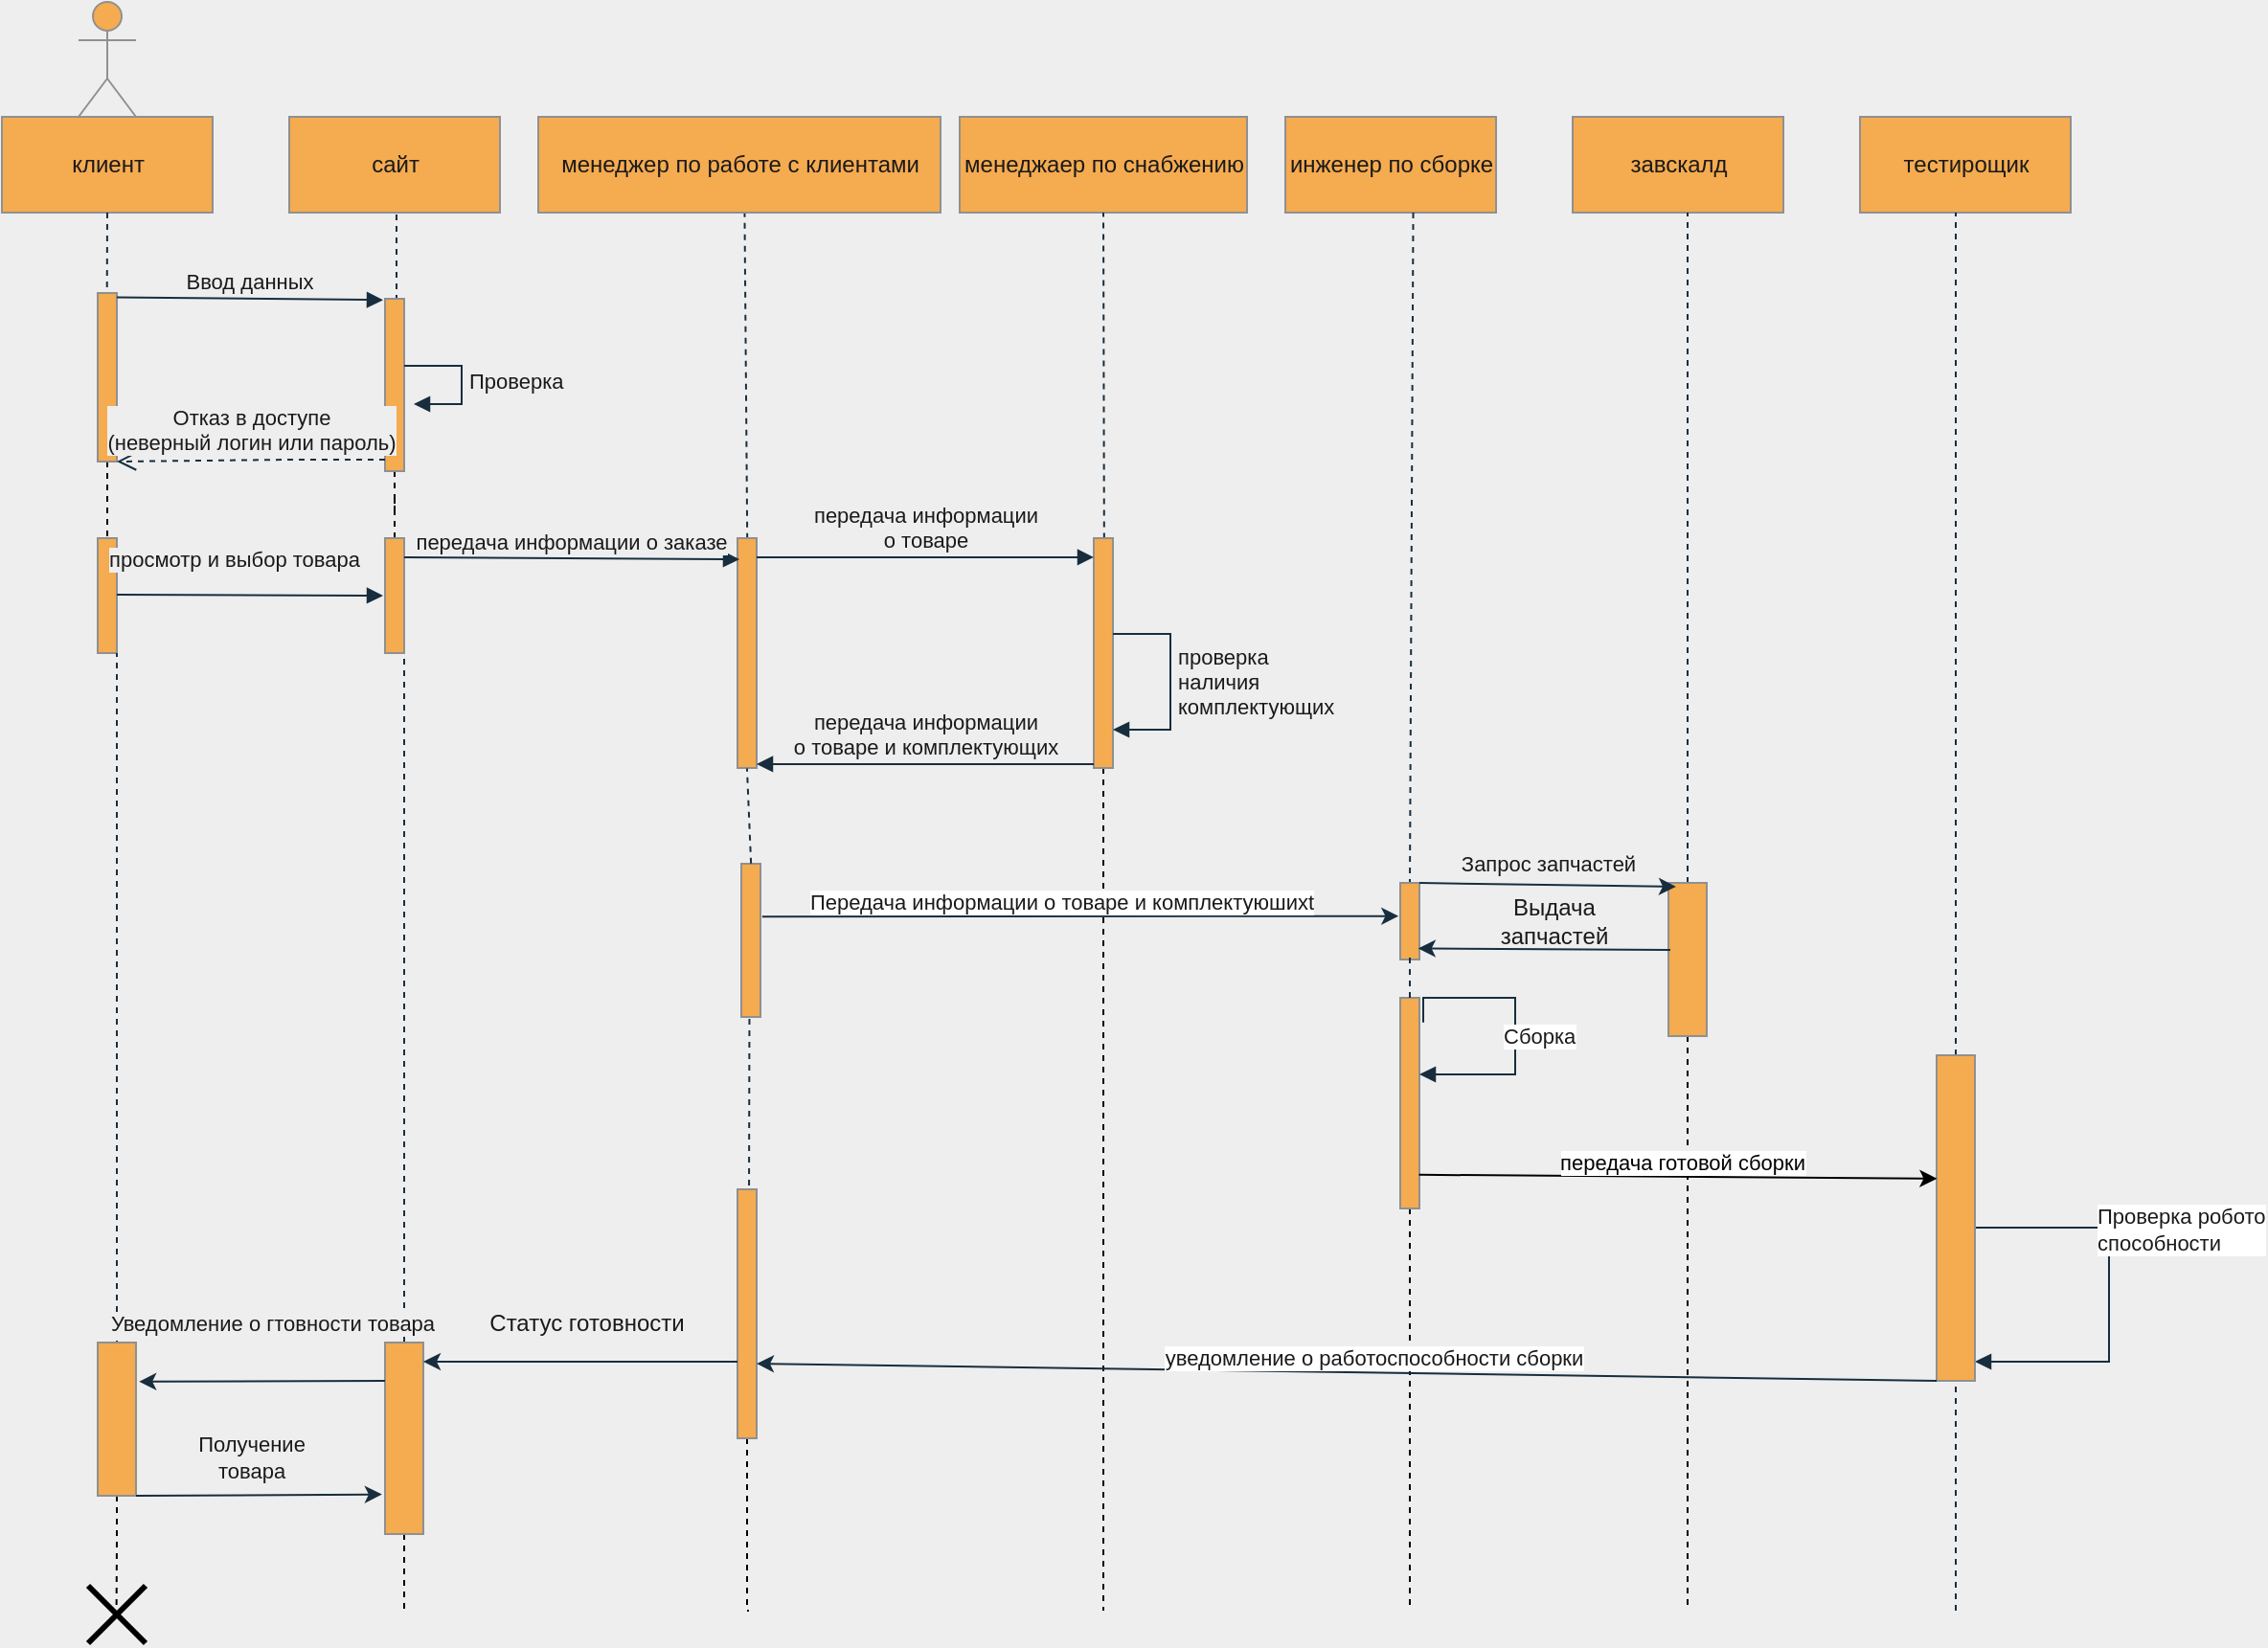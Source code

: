 <mxfile version="20.3.0" type="device" pages="2"><diagram id="dsEDu7RvMH9ERqhJZ6Z3" name="Страница 1"><mxGraphModel dx="1391" dy="982" grid="1" gridSize="10" guides="1" tooltips="1" connect="1" arrows="1" fold="1" page="1" pageScale="1" pageWidth="827" pageHeight="1169" background="#EEEEEE" math="0" shadow="0"><root><mxCell id="0"/><mxCell id="1" parent="0"/><mxCell id="sp6mGLKdMojfgskd4zBs-1" value="" style="shape=umlActor;verticalLabelPosition=bottom;verticalAlign=top;html=1;fillColor=#F5AB50;strokeColor=#909090;fontColor=#1A1A1A;" parent="1" vertex="1"><mxGeometry x="60" y="80" width="30" height="60" as="geometry"/></mxCell><mxCell id="HQWqALS0VTjssMPmWipW-6" style="edgeStyle=orthogonalEdgeStyle;rounded=0;orthogonalLoop=1;jettySize=auto;html=1;entryX=0.5;entryY=0;entryDx=0;entryDy=0;entryPerimeter=0;dashed=1;strokeColor=default;endArrow=none;endFill=0;" parent="1" source="sp6mGLKdMojfgskd4zBs-2" target="sp6mGLKdMojfgskd4zBs-253" edge="1"><mxGeometry relative="1" as="geometry"/></mxCell><mxCell id="sp6mGLKdMojfgskd4zBs-2" value="" style="html=1;points=[];perimeter=orthogonalPerimeter;fillColor=#F5AB50;strokeColor=#909090;fontColor=#1A1A1A;" parent="1" vertex="1"><mxGeometry x="70" y="232" width="10" height="88" as="geometry"/></mxCell><mxCell id="sp6mGLKdMojfgskd4zBs-5" value="клиент" style="html=1;fillColor=#F5AB50;strokeColor=#909090;fontColor=#1A1A1A;" parent="1" vertex="1"><mxGeometry x="20" y="140" width="110" height="50" as="geometry"/></mxCell><mxCell id="sp6mGLKdMojfgskd4zBs-221" value="&lt;br&gt;" style="endArrow=none;dashed=1;html=1;rounded=0;entryX=0.486;entryY=-0.003;entryDx=0;entryDy=0;entryPerimeter=0;endFill=0;labelBackgroundColor=#EEEEEE;strokeColor=#182E3E;fontColor=#1A1A1A;" parent="1" target="sp6mGLKdMojfgskd4zBs-2" edge="1"><mxGeometry width="160" relative="1" as="geometry"><mxPoint x="75" y="190" as="sourcePoint"/><mxPoint x="210" y="210" as="targetPoint"/></mxGeometry></mxCell><mxCell id="sp6mGLKdMojfgskd4zBs-223" value="инженер по сборке" style="html=1;fillColor=#F5AB50;strokeColor=#909090;fontColor=#1A1A1A;" parent="1" vertex="1"><mxGeometry x="690" y="140" width="110" height="50" as="geometry"/></mxCell><mxCell id="sp6mGLKdMojfgskd4zBs-224" value="менеджаер по снабжению" style="html=1;fillColor=#F5AB50;strokeColor=#909090;fontColor=#1A1A1A;" parent="1" vertex="1"><mxGeometry x="520" y="140" width="150" height="50" as="geometry"/></mxCell><mxCell id="sp6mGLKdMojfgskd4zBs-225" value="менеджер по работе с клиентами" style="html=1;fillColor=#F5AB50;strokeColor=#909090;fontColor=#1A1A1A;" parent="1" vertex="1"><mxGeometry x="300" y="140" width="210" height="50" as="geometry"/></mxCell><mxCell id="sp6mGLKdMojfgskd4zBs-226" value="сайт" style="html=1;fillColor=#F5AB50;strokeColor=#909090;fontColor=#1A1A1A;" parent="1" vertex="1"><mxGeometry x="170" y="140" width="110" height="50" as="geometry"/></mxCell><mxCell id="sp6mGLKdMojfgskd4zBs-227" value="тестирощик" style="html=1;fillColor=#F5AB50;strokeColor=#909090;fontColor=#1A1A1A;" parent="1" vertex="1"><mxGeometry x="990" y="140" width="110" height="50" as="geometry"/></mxCell><mxCell id="sp6mGLKdMojfgskd4zBs-233" value="завскалд" style="html=1;fillColor=#F5AB50;strokeColor=#909090;fontColor=#1A1A1A;" parent="1" vertex="1"><mxGeometry x="840" y="140" width="110" height="50" as="geometry"/></mxCell><mxCell id="sp6mGLKdMojfgskd4zBs-234" value="" style="endArrow=none;dashed=1;html=1;rounded=0;labelBackgroundColor=#EEEEEE;strokeColor=#182E3E;fontColor=#1A1A1A;" parent="1" edge="1"><mxGeometry width="50" height="50" relative="1" as="geometry"><mxPoint x="900" y="540" as="sourcePoint"/><mxPoint x="900" y="190" as="targetPoint"/></mxGeometry></mxCell><mxCell id="sp6mGLKdMojfgskd4zBs-235" value="" style="endArrow=none;dashed=1;html=1;rounded=0;labelBackgroundColor=#EEEEEE;strokeColor=#182E3E;fontColor=#1A1A1A;exitX=0.5;exitY=0.025;exitDx=0;exitDy=0;exitPerimeter=0;entryX=0.607;entryY=0.996;entryDx=0;entryDy=0;entryPerimeter=0;" parent="1" source="a_GXbXLq9cCp_PkyJUmx-1" target="sp6mGLKdMojfgskd4zBs-223" edge="1"><mxGeometry width="50" height="50" relative="1" as="geometry"><mxPoint x="750" y="530" as="sourcePoint"/><mxPoint x="750" y="190" as="targetPoint"/></mxGeometry></mxCell><mxCell id="sp6mGLKdMojfgskd4zBs-236" value="" style="endArrow=none;dashed=1;html=1;rounded=0;exitX=0.542;exitY=0.002;exitDx=0;exitDy=0;exitPerimeter=0;entryX=0.5;entryY=1;entryDx=0;entryDy=0;labelBackgroundColor=#EEEEEE;strokeColor=#182E3E;fontColor=#1A1A1A;" parent="1" source="sp6mGLKdMojfgskd4zBs-243" target="sp6mGLKdMojfgskd4zBs-224" edge="1"><mxGeometry width="50" height="50" relative="1" as="geometry"><mxPoint x="590" y="240" as="sourcePoint"/><mxPoint x="590" y="190" as="targetPoint"/></mxGeometry></mxCell><mxCell id="sp6mGLKdMojfgskd4zBs-237" value="" style="endArrow=none;dashed=1;html=1;rounded=0;exitX=0.51;exitY=0.003;exitDx=0;exitDy=0;exitPerimeter=0;entryX=0.513;entryY=1.009;entryDx=0;entryDy=0;labelBackgroundColor=#EEEEEE;strokeColor=#182E3E;fontColor=#1A1A1A;entryPerimeter=0;" parent="1" source="sp6mGLKdMojfgskd4zBs-256" target="sp6mGLKdMojfgskd4zBs-225" edge="1"><mxGeometry width="50" height="50" relative="1" as="geometry"><mxPoint x="414" y="250" as="sourcePoint"/><mxPoint x="414" y="190" as="targetPoint"/></mxGeometry></mxCell><mxCell id="sp6mGLKdMojfgskd4zBs-238" value="" style="endArrow=none;dashed=1;html=1;rounded=0;exitX=0.6;exitY=0.011;exitDx=0;exitDy=0;exitPerimeter=0;labelBackgroundColor=#EEEEEE;strokeColor=#182E3E;fontColor=#1A1A1A;entryX=0.509;entryY=1;entryDx=0;entryDy=0;entryPerimeter=0;" parent="1" source="sp6mGLKdMojfgskd4zBs-248" target="sp6mGLKdMojfgskd4zBs-226" edge="1"><mxGeometry width="50" height="50" relative="1" as="geometry"><mxPoint x="224.5" y="220" as="sourcePoint"/><mxPoint x="224.5" y="190" as="targetPoint"/><Array as="points"/></mxGeometry></mxCell><mxCell id="sp6mGLKdMojfgskd4zBs-239" value="" style="endArrow=none;dashed=1;html=1;rounded=0;labelBackgroundColor=#EEEEEE;strokeColor=#182E3E;fontColor=#1A1A1A;startArrow=none;" parent="1" source="a_GXbXLq9cCp_PkyJUmx-14" edge="1"><mxGeometry width="50" height="50" relative="1" as="geometry"><mxPoint x="1040" y="850" as="sourcePoint"/><mxPoint x="1040" y="190" as="targetPoint"/></mxGeometry></mxCell><mxCell id="HQWqALS0VTjssMPmWipW-11" style="edgeStyle=orthogonalEdgeStyle;rounded=0;orthogonalLoop=1;jettySize=auto;html=1;dashed=1;strokeColor=default;endArrow=none;endFill=0;" parent="1" source="sp6mGLKdMojfgskd4zBs-243" edge="1"><mxGeometry relative="1" as="geometry"><mxPoint x="595" y="920" as="targetPoint"/></mxGeometry></mxCell><mxCell id="sp6mGLKdMojfgskd4zBs-243" value="" style="html=1;points=[];perimeter=orthogonalPerimeter;fillColor=#F5AB50;strokeColor=#909090;fontColor=#1A1A1A;" parent="1" vertex="1"><mxGeometry x="590" y="360" width="10" height="120" as="geometry"/></mxCell><mxCell id="sp6mGLKdMojfgskd4zBs-244" value="" style="html=1;points=[];perimeter=orthogonalPerimeter;fillColor=#F5AB50;strokeColor=#909090;fontColor=#1A1A1A;" parent="1" vertex="1"><mxGeometry x="180" y="360" height="80" as="geometry"/></mxCell><mxCell id="HQWqALS0VTjssMPmWipW-7" style="edgeStyle=orthogonalEdgeStyle;rounded=0;orthogonalLoop=1;jettySize=auto;html=1;entryX=0.5;entryY=0;entryDx=0;entryDy=0;entryPerimeter=0;dashed=1;strokeColor=default;endArrow=none;endFill=0;" parent="1" source="sp6mGLKdMojfgskd4zBs-248" target="sp6mGLKdMojfgskd4zBs-254" edge="1"><mxGeometry relative="1" as="geometry"/></mxCell><mxCell id="sp6mGLKdMojfgskd4zBs-248" value="" style="html=1;points=[];perimeter=orthogonalPerimeter;fillColor=#F5AB50;strokeColor=#909090;fontColor=#1A1A1A;" parent="1" vertex="1"><mxGeometry x="220" y="235" width="10" height="90" as="geometry"/></mxCell><mxCell id="sp6mGLKdMojfgskd4zBs-249" value="Ввод данных" style="html=1;verticalAlign=bottom;endArrow=block;rounded=0;entryX=-0.1;entryY=0.007;entryDx=0;entryDy=0;entryPerimeter=0;labelBackgroundColor=#EEEEEE;strokeColor=#182E3E;fontColor=#1A1A1A;exitX=0.996;exitY=0.026;exitDx=0;exitDy=0;exitPerimeter=0;" parent="1" source="sp6mGLKdMojfgskd4zBs-2" target="sp6mGLKdMojfgskd4zBs-248" edge="1"><mxGeometry width="80" relative="1" as="geometry"><mxPoint x="80" y="234" as="sourcePoint"/><mxPoint x="160" y="230" as="targetPoint"/></mxGeometry></mxCell><mxCell id="sp6mGLKdMojfgskd4zBs-250" value="Отказ в доступе&lt;br&gt;(неверный логин или пароль)" style="html=1;verticalAlign=bottom;endArrow=open;dashed=1;endSize=8;rounded=0;entryX=1;entryY=1;entryDx=0;entryDy=0;entryPerimeter=0;labelBackgroundColor=#EEEEEE;strokeColor=#182E3E;fontColor=#1A1A1A;" parent="1" target="sp6mGLKdMojfgskd4zBs-2" edge="1"><mxGeometry relative="1" as="geometry"><mxPoint x="220" y="319" as="sourcePoint"/><mxPoint x="140" y="319" as="targetPoint"/><Array as="points"><mxPoint x="170" y="319"/></Array></mxGeometry></mxCell><mxCell id="sp6mGLKdMojfgskd4zBs-252" value="Проверка" style="edgeStyle=orthogonalEdgeStyle;html=1;align=left;spacingLeft=2;endArrow=block;rounded=0;entryX=1;entryY=0;labelBackgroundColor=#EEEEEE;strokeColor=#182E3E;fontColor=#1A1A1A;" parent="1" edge="1"><mxGeometry relative="1" as="geometry"><mxPoint x="230" y="270" as="sourcePoint"/><Array as="points"><mxPoint x="260" y="270"/></Array><mxPoint x="235" y="290" as="targetPoint"/></mxGeometry></mxCell><mxCell id="sp6mGLKdMojfgskd4zBs-253" value="" style="html=1;points=[];perimeter=orthogonalPerimeter;fillColor=#F5AB50;strokeColor=#909090;fontColor=#1A1A1A;" parent="1" vertex="1"><mxGeometry x="70" y="360" width="10" height="60" as="geometry"/></mxCell><mxCell id="sp6mGLKdMojfgskd4zBs-254" value="" style="html=1;points=[];perimeter=orthogonalPerimeter;fillColor=#F5AB50;strokeColor=#909090;fontColor=#1A1A1A;" parent="1" vertex="1"><mxGeometry x="220" y="360" width="10" height="60" as="geometry"/></mxCell><mxCell id="sp6mGLKdMojfgskd4zBs-255" value="просмотр и выбор товара" style="html=1;verticalAlign=bottom;endArrow=block;rounded=0;entryX=-0.1;entryY=0.5;entryDx=0;entryDy=0;entryPerimeter=0;labelBackgroundColor=#EEEEEE;strokeColor=#182E3E;fontColor=#1A1A1A;" parent="1" target="sp6mGLKdMojfgskd4zBs-254" edge="1"><mxGeometry x="-0.119" y="10" width="80" relative="1" as="geometry"><mxPoint x="80" y="389.5" as="sourcePoint"/><mxPoint x="160" y="389.5" as="targetPoint"/><mxPoint as="offset"/></mxGeometry></mxCell><mxCell id="sp6mGLKdMojfgskd4zBs-256" value="" style="html=1;points=[];perimeter=orthogonalPerimeter;fillColor=#F5AB50;strokeColor=#909090;fontColor=#1A1A1A;" parent="1" vertex="1"><mxGeometry x="404" y="360" width="10" height="120" as="geometry"/></mxCell><mxCell id="sp6mGLKdMojfgskd4zBs-257" value="передача информации о заказе" style="html=1;verticalAlign=bottom;endArrow=block;rounded=0;entryX=0.1;entryY=0.092;entryDx=0;entryDy=0;entryPerimeter=0;labelBackgroundColor=#EEEEEE;strokeColor=#182E3E;fontColor=#1A1A1A;" parent="1" target="sp6mGLKdMojfgskd4zBs-256" edge="1"><mxGeometry width="80" relative="1" as="geometry"><mxPoint x="230" y="370" as="sourcePoint"/><mxPoint x="310" y="370" as="targetPoint"/></mxGeometry></mxCell><mxCell id="sp6mGLKdMojfgskd4zBs-258" value="передача информации&lt;br&gt;о товаре" style="html=1;verticalAlign=bottom;endArrow=block;rounded=0;entryX=0;entryY=0.083;entryDx=0;entryDy=0;entryPerimeter=0;labelBackgroundColor=#EEEEEE;strokeColor=#182E3E;fontColor=#1A1A1A;" parent="1" target="sp6mGLKdMojfgskd4zBs-243" edge="1"><mxGeometry width="80" relative="1" as="geometry"><mxPoint x="414" y="370" as="sourcePoint"/><mxPoint x="494" y="370" as="targetPoint"/></mxGeometry></mxCell><mxCell id="sp6mGLKdMojfgskd4zBs-259" value="передача информации&lt;br&gt;о товаре и комплектующих" style="html=1;verticalAlign=bottom;endArrow=block;rounded=0;exitX=0;exitY=0.983;exitDx=0;exitDy=0;exitPerimeter=0;labelBackgroundColor=#EEEEEE;strokeColor=#182E3E;fontColor=#1A1A1A;" parent="1" source="sp6mGLKdMojfgskd4zBs-243" target="sp6mGLKdMojfgskd4zBs-256" edge="1"><mxGeometry width="80" relative="1" as="geometry"><mxPoint x="480" y="480" as="sourcePoint"/><mxPoint x="560" y="480" as="targetPoint"/></mxGeometry></mxCell><mxCell id="sp6mGLKdMojfgskd4zBs-261" value="проверка &lt;br&gt;наличия &lt;br&gt;комплектующих" style="edgeStyle=orthogonalEdgeStyle;html=1;align=left;spacingLeft=2;endArrow=block;rounded=0;labelBackgroundColor=#EEEEEE;strokeColor=#182E3E;fontColor=#1A1A1A;" parent="1" target="sp6mGLKdMojfgskd4zBs-243" edge="1"><mxGeometry relative="1" as="geometry"><mxPoint x="600" y="410" as="sourcePoint"/><Array as="points"><mxPoint x="630" y="410"/><mxPoint x="630" y="460"/></Array><mxPoint x="605" y="430" as="targetPoint"/></mxGeometry></mxCell><mxCell id="sp6mGLKdMojfgskd4zBs-262" value="" style="endArrow=none;dashed=1;html=1;rounded=0;labelBackgroundColor=#EEEEEE;strokeColor=#182E3E;fontColor=#1A1A1A;" parent="1" edge="1"><mxGeometry width="50" height="50" relative="1" as="geometry"><mxPoint x="80" y="782" as="sourcePoint"/><mxPoint x="80" y="420" as="targetPoint"/></mxGeometry></mxCell><mxCell id="sp6mGLKdMojfgskd4zBs-264" value="" style="endArrow=none;dashed=1;html=1;rounded=0;labelBackgroundColor=#EEEEEE;strokeColor=#182E3E;fontColor=#1A1A1A;" parent="1" edge="1"><mxGeometry width="50" height="50" relative="1" as="geometry"><mxPoint x="230" y="780" as="sourcePoint"/><mxPoint x="230" y="420" as="targetPoint"/></mxGeometry></mxCell><mxCell id="HQWqALS0VTjssMPmWipW-5" style="edgeStyle=orthogonalEdgeStyle;rounded=0;orthogonalLoop=1;jettySize=auto;html=1;dashed=1;strokeColor=default;endArrow=none;endFill=0;entryX=0.493;entryY=0.465;entryDx=0;entryDy=0;entryPerimeter=0;" parent="1" source="sp6mGLKdMojfgskd4zBs-265" target="HQWqALS0VTjssMPmWipW-4" edge="1"><mxGeometry relative="1" as="geometry"/></mxCell><mxCell id="sp6mGLKdMojfgskd4zBs-265" value="" style="html=1;points=[];perimeter=orthogonalPerimeter;fillColor=#F5AB50;strokeColor=#909090;fontColor=#1A1A1A;" parent="1" vertex="1"><mxGeometry x="70" y="780" width="20" height="80" as="geometry"/></mxCell><mxCell id="HQWqALS0VTjssMPmWipW-10" style="edgeStyle=orthogonalEdgeStyle;rounded=0;orthogonalLoop=1;jettySize=auto;html=1;dashed=1;strokeColor=default;endArrow=none;endFill=0;" parent="1" source="sp6mGLKdMojfgskd4zBs-266" edge="1"><mxGeometry relative="1" as="geometry"><mxPoint x="230" y="920" as="targetPoint"/></mxGeometry></mxCell><mxCell id="sp6mGLKdMojfgskd4zBs-266" value="" style="html=1;points=[];perimeter=orthogonalPerimeter;fillColor=#F5AB50;strokeColor=#909090;fontColor=#1A1A1A;" parent="1" vertex="1"><mxGeometry x="220" y="780" width="20" height="100" as="geometry"/></mxCell><mxCell id="sp6mGLKdMojfgskd4zBs-267" value="" style="endArrow=classic;html=1;rounded=0;entryX=1.079;entryY=0.255;entryDx=0;entryDy=0;entryPerimeter=0;labelBackgroundColor=#EEEEEE;strokeColor=#182E3E;fontColor=#1A1A1A;" parent="1" target="sp6mGLKdMojfgskd4zBs-265" edge="1"><mxGeometry width="50" height="50" relative="1" as="geometry"><mxPoint x="220" y="800" as="sourcePoint"/><mxPoint x="270" y="750" as="targetPoint"/></mxGeometry></mxCell><mxCell id="sp6mGLKdMojfgskd4zBs-269" value="Уведомление о гтовности товара" style="edgeLabel;html=1;align=center;verticalAlign=middle;resizable=0;points=[];labelBackgroundColor=#EEEEEE;fontColor=#1A1A1A;" parent="sp6mGLKdMojfgskd4zBs-267" vertex="1" connectable="0"><mxGeometry x="0.128" y="-2" relative="1" as="geometry"><mxPoint x="13" y="-28" as="offset"/></mxGeometry></mxCell><mxCell id="sp6mGLKdMojfgskd4zBs-268" value="" style="endArrow=classic;html=1;rounded=0;entryX=-0.079;entryY=0.793;entryDx=0;entryDy=0;entryPerimeter=0;labelBackgroundColor=#EEEEEE;strokeColor=#182E3E;fontColor=#1A1A1A;" parent="1" target="sp6mGLKdMojfgskd4zBs-266" edge="1"><mxGeometry width="50" height="50" relative="1" as="geometry"><mxPoint x="90" y="860" as="sourcePoint"/><mxPoint x="140" y="810" as="targetPoint"/></mxGeometry></mxCell><mxCell id="sp6mGLKdMojfgskd4zBs-270" value="Получение&lt;br&gt;товара" style="edgeLabel;html=1;align=center;verticalAlign=middle;resizable=0;points=[];labelBackgroundColor=#EEEEEE;fontColor=#1A1A1A;" parent="sp6mGLKdMojfgskd4zBs-268" vertex="1" connectable="0"><mxGeometry x="-0.299" y="2" relative="1" as="geometry"><mxPoint x="15" y="-18" as="offset"/></mxGeometry></mxCell><mxCell id="sp6mGLKdMojfgskd4zBs-272" value="" style="endArrow=none;dashed=1;html=1;rounded=0;labelBackgroundColor=#EEEEEE;strokeColor=#182E3E;fontColor=#1A1A1A;" parent="1" target="sp6mGLKdMojfgskd4zBs-273" edge="1"><mxGeometry width="50" height="50" relative="1" as="geometry"><mxPoint x="408.76" y="540" as="sourcePoint"/><mxPoint x="408.76" y="480" as="targetPoint"/></mxGeometry></mxCell><mxCell id="sp6mGLKdMojfgskd4zBs-273" value="" style="html=1;points=[];perimeter=orthogonalPerimeter;fillColor=#F5AB50;strokeColor=#909090;fontColor=#1A1A1A;" parent="1" vertex="1"><mxGeometry x="406" y="530" width="10" height="80" as="geometry"/></mxCell><mxCell id="sp6mGLKdMojfgskd4zBs-274" value="" style="endArrow=none;dashed=1;html=1;rounded=0;entryX=0.497;entryY=1.002;entryDx=0;entryDy=0;entryPerimeter=0;exitX=0.507;exitY=-0.002;exitDx=0;exitDy=0;exitPerimeter=0;labelBackgroundColor=#EEEEEE;strokeColor=#182E3E;fontColor=#1A1A1A;" parent="1" source="sp6mGLKdMojfgskd4zBs-273" target="sp6mGLKdMojfgskd4zBs-256" edge="1"><mxGeometry width="50" height="50" relative="1" as="geometry"><mxPoint x="404" y="530" as="sourcePoint"/><mxPoint x="454" y="480" as="targetPoint"/></mxGeometry></mxCell><mxCell id="sp6mGLKdMojfgskd4zBs-275" value="" style="endArrow=none;dashed=1;html=1;rounded=0;entryX=0.424;entryY=0.993;entryDx=0;entryDy=0;entryPerimeter=0;labelBackgroundColor=#EEEEEE;strokeColor=#182E3E;fontColor=#1A1A1A;" parent="1" target="sp6mGLKdMojfgskd4zBs-273" edge="1"><mxGeometry width="50" height="50" relative="1" as="geometry"><mxPoint x="410" y="710" as="sourcePoint"/><mxPoint x="414" y="610" as="targetPoint"/></mxGeometry></mxCell><mxCell id="HQWqALS0VTjssMPmWipW-9" style="edgeStyle=orthogonalEdgeStyle;rounded=0;orthogonalLoop=1;jettySize=auto;html=1;dashed=1;strokeColor=default;endArrow=none;endFill=0;" parent="1" source="sp6mGLKdMojfgskd4zBs-276" edge="1"><mxGeometry relative="1" as="geometry"><mxPoint x="410" y="920" as="targetPoint"/><Array as="points"><mxPoint x="409" y="920"/><mxPoint x="409" y="920"/></Array></mxGeometry></mxCell><mxCell id="sp6mGLKdMojfgskd4zBs-276" value="" style="html=1;points=[];perimeter=orthogonalPerimeter;fillColor=#F5AB50;strokeColor=#909090;fontColor=#1A1A1A;" parent="1" vertex="1"><mxGeometry x="404" y="700" width="10" height="130" as="geometry"/></mxCell><mxCell id="sp6mGLKdMojfgskd4zBs-277" value="" style="endArrow=classic;html=1;rounded=0;labelBackgroundColor=#EEEEEE;strokeColor=#182E3E;fontColor=#1A1A1A;" parent="1" target="sp6mGLKdMojfgskd4zBs-266" edge="1"><mxGeometry width="50" height="50" relative="1" as="geometry"><mxPoint x="404" y="790" as="sourcePoint"/><mxPoint x="320" y="790" as="targetPoint"/></mxGeometry></mxCell><mxCell id="sp6mGLKdMojfgskd4zBs-278" value="Статус готовности" style="text;html=1;align=center;verticalAlign=middle;resizable=0;points=[];autosize=1;strokeColor=none;fillColor=none;fontColor=#1A1A1A;" parent="1" vertex="1"><mxGeometry x="260" y="755" width="130" height="30" as="geometry"/></mxCell><mxCell id="a_GXbXLq9cCp_PkyJUmx-1" value="" style="html=1;points=[];perimeter=orthogonalPerimeter;fillColor=#F5AB50;strokeColor=#909090;fontColor=#1A1A1A;" parent="1" vertex="1"><mxGeometry x="750" y="540" width="10" height="40" as="geometry"/></mxCell><mxCell id="HQWqALS0VTjssMPmWipW-8" style="edgeStyle=orthogonalEdgeStyle;rounded=0;orthogonalLoop=1;jettySize=auto;html=1;dashed=1;strokeColor=default;endArrow=none;endFill=0;" parent="1" source="a_GXbXLq9cCp_PkyJUmx-2" edge="1"><mxGeometry relative="1" as="geometry"><mxPoint x="755" y="920" as="targetPoint"/></mxGeometry></mxCell><mxCell id="a_GXbXLq9cCp_PkyJUmx-2" value="" style="html=1;points=[];perimeter=orthogonalPerimeter;fillColor=#F5AB50;strokeColor=#909090;fontColor=#1A1A1A;" parent="1" vertex="1"><mxGeometry x="750" y="600" width="10" height="110" as="geometry"/></mxCell><mxCell id="a_GXbXLq9cCp_PkyJUmx-5" value="" style="endArrow=none;dashed=1;html=1;rounded=0;entryX=0.5;entryY=0.975;entryDx=0;entryDy=0;entryPerimeter=0;labelBackgroundColor=#EEEEEE;strokeColor=#182E3E;fontColor=#1A1A1A;" parent="1" source="a_GXbXLq9cCp_PkyJUmx-2" target="a_GXbXLq9cCp_PkyJUmx-1" edge="1"><mxGeometry width="50" height="50" relative="1" as="geometry"><mxPoint x="710" y="630" as="sourcePoint"/><mxPoint x="750" y="580" as="targetPoint"/></mxGeometry></mxCell><mxCell id="HQWqALS0VTjssMPmWipW-2" style="edgeStyle=orthogonalEdgeStyle;rounded=0;orthogonalLoop=1;jettySize=auto;html=1;dashed=1;strokeColor=default;endArrow=none;endFill=0;" parent="1" source="a_GXbXLq9cCp_PkyJUmx-6" edge="1"><mxGeometry relative="1" as="geometry"><mxPoint x="900" y="920" as="targetPoint"/></mxGeometry></mxCell><mxCell id="a_GXbXLq9cCp_PkyJUmx-6" value="" style="html=1;points=[];perimeter=orthogonalPerimeter;fillColor=#F5AB50;strokeColor=#909090;fontColor=#1A1A1A;" parent="1" vertex="1"><mxGeometry x="890" y="540" width="20" height="80" as="geometry"/></mxCell><mxCell id="a_GXbXLq9cCp_PkyJUmx-8" value="" style="endArrow=classic;html=1;rounded=0;entryX=0.939;entryY=0.856;entryDx=0;entryDy=0;entryPerimeter=0;exitX=0.05;exitY=0.438;exitDx=0;exitDy=0;exitPerimeter=0;labelBackgroundColor=#EEEEEE;strokeColor=#182E3E;fontColor=#1A1A1A;" parent="1" source="a_GXbXLq9cCp_PkyJUmx-6" target="a_GXbXLq9cCp_PkyJUmx-1" edge="1"><mxGeometry width="50" height="50" relative="1" as="geometry"><mxPoint x="900" y="585" as="sourcePoint"/><mxPoint x="950" y="535" as="targetPoint"/></mxGeometry></mxCell><mxCell id="a_GXbXLq9cCp_PkyJUmx-9" value="" style="endArrow=classic;html=1;rounded=0;entryX=0.2;entryY=0.025;entryDx=0;entryDy=0;entryPerimeter=0;labelBackgroundColor=#EEEEEE;strokeColor=#182E3E;fontColor=#1A1A1A;" parent="1" target="a_GXbXLq9cCp_PkyJUmx-6" edge="1"><mxGeometry width="50" height="50" relative="1" as="geometry"><mxPoint x="760" y="540" as="sourcePoint"/><mxPoint x="810" y="490" as="targetPoint"/></mxGeometry></mxCell><mxCell id="a_GXbXLq9cCp_PkyJUmx-10" value="Запрос запчастей" style="edgeLabel;html=1;align=center;verticalAlign=middle;resizable=0;points=[];labelBackgroundColor=#EEEEEE;fontColor=#1A1A1A;" parent="a_GXbXLq9cCp_PkyJUmx-9" vertex="1" connectable="0"><mxGeometry x="-0.269" y="3" relative="1" as="geometry"><mxPoint x="18" y="-8" as="offset"/></mxGeometry></mxCell><mxCell id="a_GXbXLq9cCp_PkyJUmx-11" value="Выдача&lt;br&gt;запчастей&lt;br&gt;" style="text;html=1;align=center;verticalAlign=middle;resizable=0;points=[];autosize=1;strokeColor=none;fillColor=none;fontColor=#1A1A1A;" parent="1" vertex="1"><mxGeometry x="790" y="540" width="80" height="40" as="geometry"/></mxCell><mxCell id="a_GXbXLq9cCp_PkyJUmx-13" value="Сборка" style="edgeStyle=orthogonalEdgeStyle;html=1;align=left;spacingLeft=2;endArrow=block;rounded=0;strokeColor=#182E3E;fontColor=#1A1A1A;exitX=1.2;exitY=0.117;exitDx=0;exitDy=0;exitPerimeter=0;" parent="1" source="a_GXbXLq9cCp_PkyJUmx-2" target="a_GXbXLq9cCp_PkyJUmx-2" edge="1"><mxGeometry x="0.071" y="-10" relative="1" as="geometry"><mxPoint x="780" y="600" as="sourcePoint"/><Array as="points"><mxPoint x="762" y="600"/><mxPoint x="810" y="600"/><mxPoint x="810" y="640"/></Array><mxPoint x="785" y="620" as="targetPoint"/><mxPoint as="offset"/></mxGeometry></mxCell><mxCell id="a_GXbXLq9cCp_PkyJUmx-15" value="Проверка робото&lt;br&gt;способности" style="edgeStyle=orthogonalEdgeStyle;html=1;align=left;spacingLeft=2;endArrow=block;rounded=0;strokeColor=#182E3E;fontColor=#1A1A1A;exitX=0.95;exitY=0.044;exitDx=0;exitDy=0;exitPerimeter=0;" parent="1" source="a_GXbXLq9cCp_PkyJUmx-14" target="a_GXbXLq9cCp_PkyJUmx-14" edge="1"><mxGeometry x="0.077" y="-10" relative="1" as="geometry"><mxPoint x="1045" y="650" as="sourcePoint"/><Array as="points"><mxPoint x="1045" y="714"/><mxPoint x="1045" y="720"/><mxPoint x="1120" y="720"/><mxPoint x="1120" y="790"/></Array><mxPoint as="offset"/></mxGeometry></mxCell><mxCell id="a_GXbXLq9cCp_PkyJUmx-14" value="" style="html=1;points=[];perimeter=orthogonalPerimeter;strokeColor=#909090;fontColor=#1A1A1A;fillColor=#F5AB50;" parent="1" vertex="1"><mxGeometry x="1030" y="630" width="20" height="170" as="geometry"/></mxCell><mxCell id="a_GXbXLq9cCp_PkyJUmx-16" value="" style="endArrow=none;dashed=1;html=1;rounded=0;labelBackgroundColor=#EEEEEE;strokeColor=#182E3E;fontColor=#1A1A1A;" parent="1" target="a_GXbXLq9cCp_PkyJUmx-14" edge="1"><mxGeometry width="50" height="50" relative="1" as="geometry"><mxPoint x="1040" y="920" as="sourcePoint"/><mxPoint x="1040" y="190" as="targetPoint"/></mxGeometry></mxCell><mxCell id="a_GXbXLq9cCp_PkyJUmx-17" value="уведомление о работоспособности сборки" style="endArrow=classic;html=1;rounded=0;strokeColor=#182E3E;fontColor=#1A1A1A;entryX=1;entryY=0.7;entryDx=0;entryDy=0;entryPerimeter=0;" parent="1" target="sp6mGLKdMojfgskd4zBs-276" edge="1"><mxGeometry x="-0.045" y="-8" width="50" height="50" relative="1" as="geometry"><mxPoint x="1030" y="800" as="sourcePoint"/><mxPoint x="413" y="785" as="targetPoint"/><mxPoint as="offset"/></mxGeometry></mxCell><mxCell id="a_GXbXLq9cCp_PkyJUmx-18" value="" style="endArrow=classic;html=1;rounded=0;strokeColor=#182E3E;fontColor=#1A1A1A;entryX=-0.085;entryY=0.433;entryDx=0;entryDy=0;entryPerimeter=0;exitX=1.092;exitY=0.346;exitDx=0;exitDy=0;exitPerimeter=0;" parent="1" source="sp6mGLKdMojfgskd4zBs-273" target="a_GXbXLq9cCp_PkyJUmx-1" edge="1"><mxGeometry width="50" height="50" relative="1" as="geometry"><mxPoint x="420" y="560" as="sourcePoint"/><mxPoint x="464" y="530" as="targetPoint"/></mxGeometry></mxCell><mxCell id="a_GXbXLq9cCp_PkyJUmx-19" value="Передача информации о товаре и комплектуюшихt" style="edgeLabel;html=1;align=center;verticalAlign=middle;resizable=0;points=[];fontColor=#1A1A1A;" parent="a_GXbXLq9cCp_PkyJUmx-18" vertex="1" connectable="0"><mxGeometry x="-0.319" y="-1" relative="1" as="geometry"><mxPoint x="43" y="-9" as="offset"/></mxGeometry></mxCell><mxCell id="HQWqALS0VTjssMPmWipW-1" value="передача готовой сборки" style="endArrow=classic;html=1;rounded=0;exitX=0.98;exitY=0.84;exitDx=0;exitDy=0;exitPerimeter=0;entryX=0.01;entryY=0.379;entryDx=0;entryDy=0;entryPerimeter=0;" parent="1" source="a_GXbXLq9cCp_PkyJUmx-2" target="a_GXbXLq9cCp_PkyJUmx-14" edge="1"><mxGeometry x="0.012" y="7" width="50" height="50" relative="1" as="geometry"><mxPoint x="777" y="660" as="sourcePoint"/><mxPoint x="1029" y="693" as="targetPoint"/><mxPoint as="offset"/></mxGeometry></mxCell><mxCell id="HQWqALS0VTjssMPmWipW-4" value="" style="shape=umlDestroy;whiteSpace=wrap;html=1;strokeWidth=3;" parent="1" vertex="1"><mxGeometry x="65" y="907" width="30" height="30" as="geometry"/></mxCell></root></mxGraphModel></diagram><diagram id="pMkwxXUO8hscTO3TIaup" name="Страница 2"><mxGraphModel dx="1422" dy="794" grid="1" gridSize="10" guides="1" tooltips="1" connect="1" arrows="1" fold="1" page="1" pageScale="1" pageWidth="827" pageHeight="1169" math="0" shadow="0"><root><mxCell id="0"/><mxCell id="1" parent="0"/></root></mxGraphModel></diagram></mxfile>